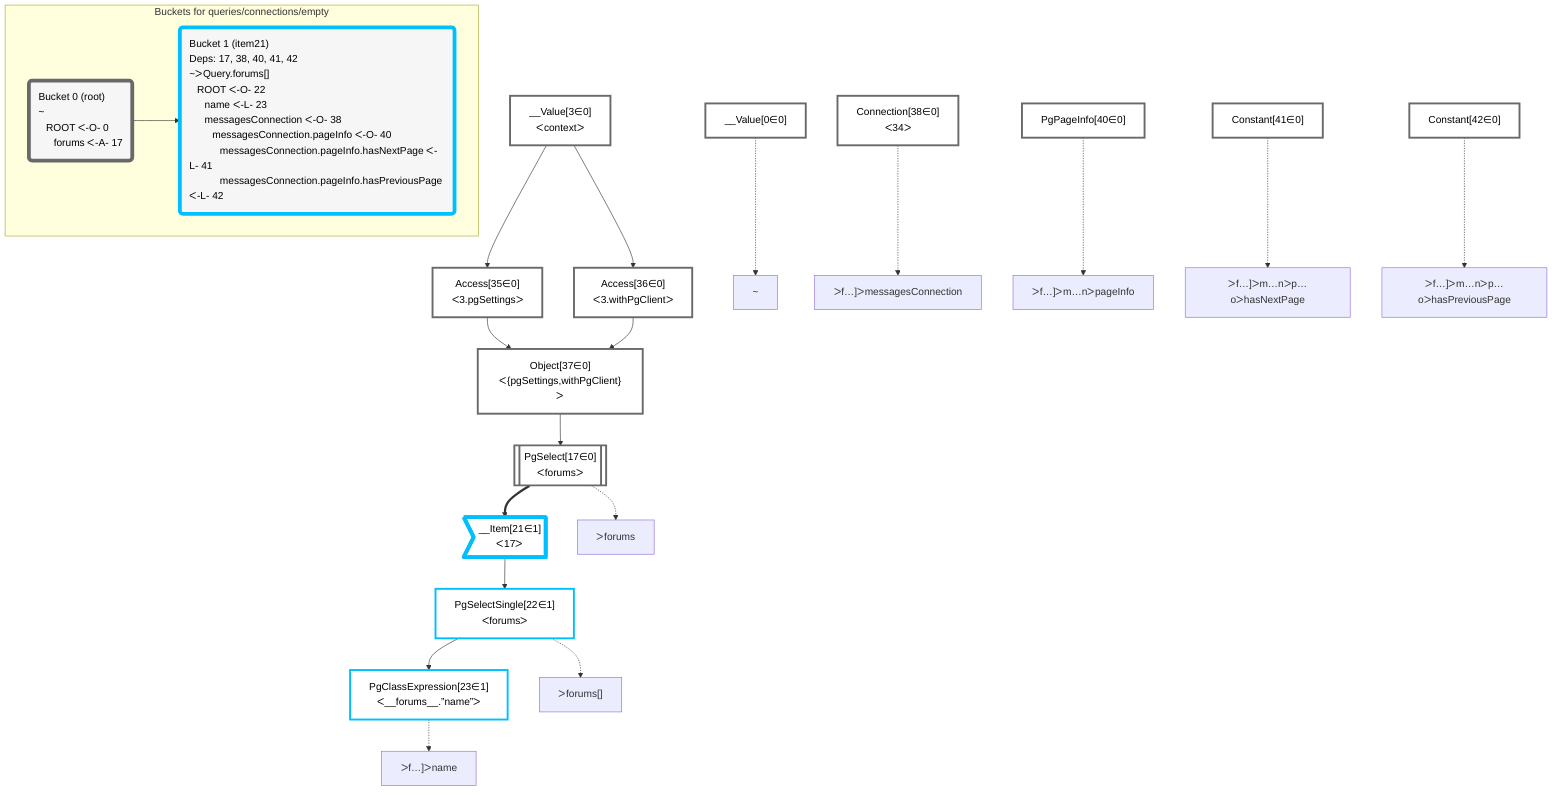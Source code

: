 graph TD
    classDef path fill:#eee,stroke:#000,color:#000
    classDef plan fill:#fff,stroke-width:3px,color:#000
    classDef itemplan fill:#fff,stroke-width:6px,color:#000
    classDef sideeffectplan fill:#f00,stroke-width:6px,color:#000
    classDef bucket fill:#f6f6f6,color:#000,stroke-width:6px,text-align:left


    %% define plans
    __Value0["__Value[0∈0]"]:::plan
    __Value3["__Value[3∈0]<br />ᐸcontextᐳ"]:::plan
    Access35["Access[35∈0]<br />ᐸ3.pgSettingsᐳ"]:::plan
    Access36["Access[36∈0]<br />ᐸ3.withPgClientᐳ"]:::plan
    Object37["Object[37∈0]<br />ᐸ{pgSettings,withPgClient}ᐳ"]:::plan
    PgSelect17[["PgSelect[17∈0]<br />ᐸforumsᐳ"]]:::plan
    __Item21>"__Item[21∈1]<br />ᐸ17ᐳ"]:::itemplan
    PgSelectSingle22["PgSelectSingle[22∈1]<br />ᐸforumsᐳ"]:::plan
    PgClassExpression23["PgClassExpression[23∈1]<br />ᐸ__forums__.”name”ᐳ"]:::plan
    Connection38["Connection[38∈0]<br />ᐸ34ᐳ"]:::plan
    PgPageInfo40["PgPageInfo[40∈0]"]:::plan
    Constant41["Constant[41∈0]"]:::plan
    Constant42["Constant[42∈0]"]:::plan

    %% plan dependencies
    __Value3 --> Access35
    __Value3 --> Access36
    Access35 & Access36 --> Object37
    Object37 --> PgSelect17
    PgSelect17 ==> __Item21
    __Item21 --> PgSelectSingle22
    PgSelectSingle22 --> PgClassExpression23

    %% plan-to-path relationships
    P0["~"]
    __Value0 -.-> P0
    P17["ᐳforums"]
    PgSelect17 -.-> P17
    P22["ᐳforums[]"]
    PgSelectSingle22 -.-> P22
    P23["ᐳf…]ᐳname"]
    PgClassExpression23 -.-> P23
    P38["ᐳf…]ᐳmessagesConnection"]
    Connection38 -.-> P38
    P40["ᐳf…]ᐳm…nᐳpageInfo"]
    PgPageInfo40 -.-> P40
    P41["ᐳf…]ᐳm…nᐳp…oᐳhasNextPage"]
    Constant41 -.-> P41
    P42["ᐳf…]ᐳm…nᐳp…oᐳhasPreviousPage"]
    Constant42 -.-> P42

    subgraph "Buckets for queries/connections/empty"
    Bucket0("Bucket 0 (root)<br />~<br />⠀ROOT ᐸ-O- 0<br />⠀⠀forums ᐸ-A- 17"):::bucket
    classDef bucket0 stroke:#696969
    class Bucket0,__Value0,__Value3,PgSelect17,Access35,Access36,Object37,Connection38,PgPageInfo40,Constant41,Constant42 bucket0
    Bucket1("Bucket 1 (item21)<br />Deps: 17, 38, 40, 41, 42<br />~ᐳQuery.forums[]<br />⠀ROOT ᐸ-O- 22<br />⠀⠀name ᐸ-L- 23<br />⠀⠀messagesConnection ᐸ-O- 38<br />⠀⠀⠀messagesConnection.pageInfo ᐸ-O- 40<br />⠀⠀⠀⠀messagesConnection.pageInfo.hasNextPage ᐸ-L- 41<br />⠀⠀⠀⠀messagesConnection.pageInfo.hasPreviousPage ᐸ-L- 42"):::bucket
    classDef bucket1 stroke:#00bfff
    class Bucket1,__Item21,PgSelectSingle22,PgClassExpression23 bucket1
    Bucket0 --> Bucket1
    end